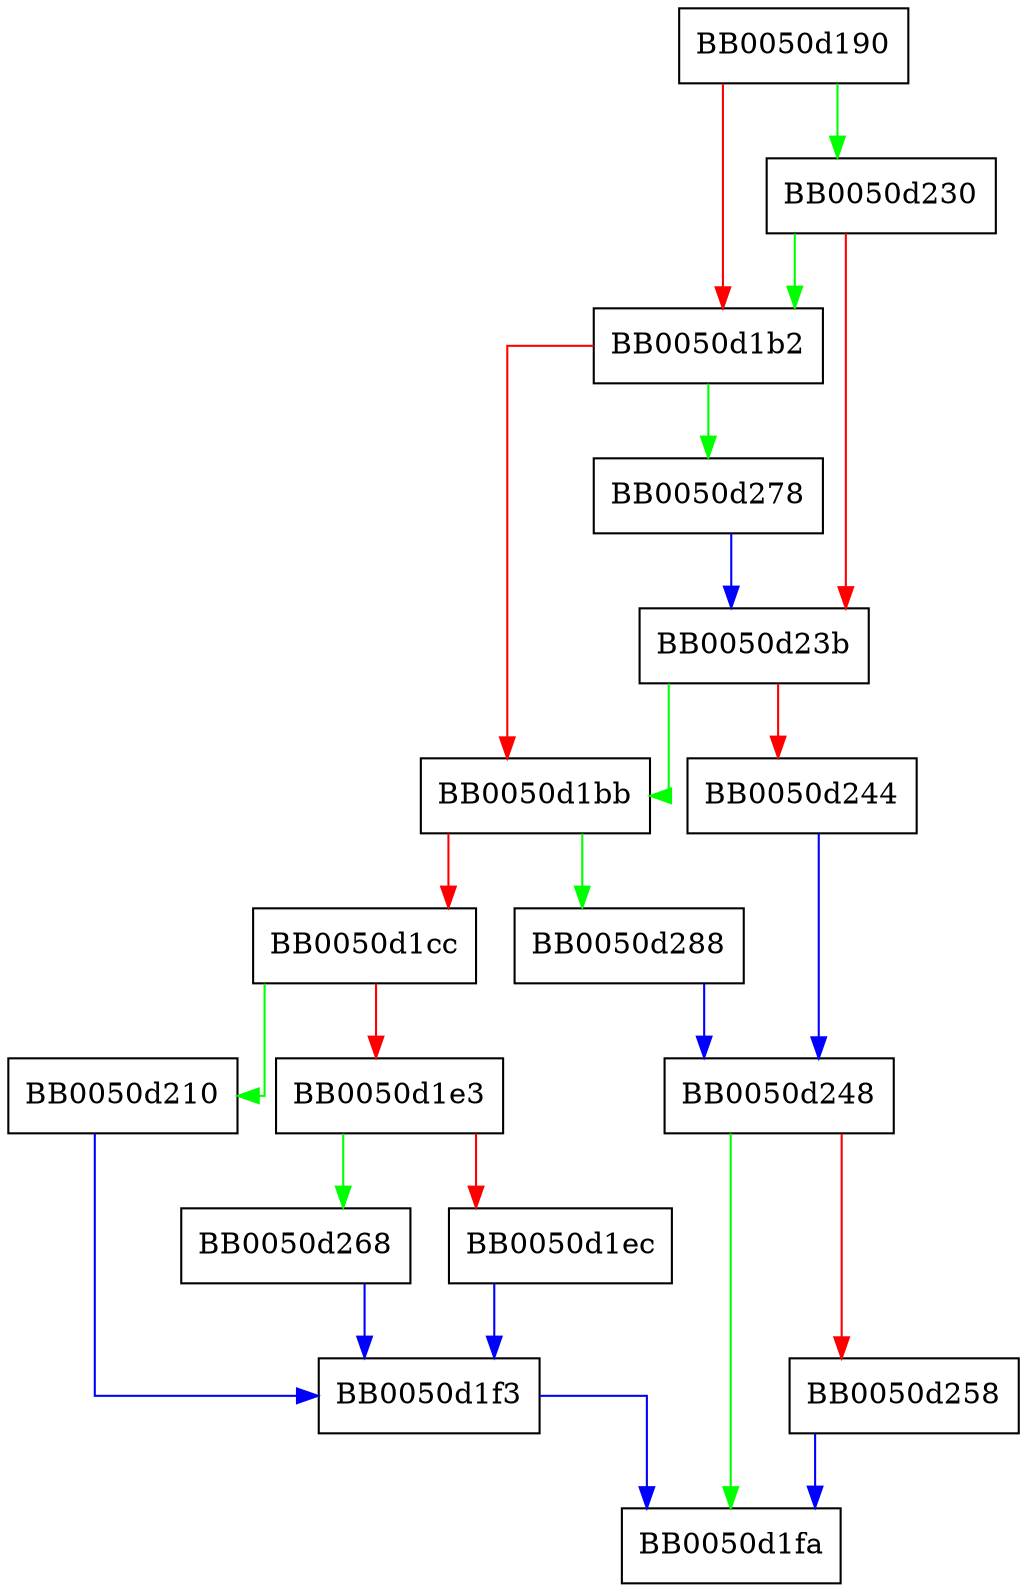 digraph ossl_ackm_on_timeout {
  node [shape="box"];
  graph [splines=ortho];
  BB0050d190 -> BB0050d230 [color="green"];
  BB0050d190 -> BB0050d1b2 [color="red"];
  BB0050d1b2 -> BB0050d278 [color="green"];
  BB0050d1b2 -> BB0050d1bb [color="red"];
  BB0050d1bb -> BB0050d288 [color="green"];
  BB0050d1bb -> BB0050d1cc [color="red"];
  BB0050d1cc -> BB0050d210 [color="green"];
  BB0050d1cc -> BB0050d1e3 [color="red"];
  BB0050d1e3 -> BB0050d268 [color="green"];
  BB0050d1e3 -> BB0050d1ec [color="red"];
  BB0050d1ec -> BB0050d1f3 [color="blue"];
  BB0050d1f3 -> BB0050d1fa [color="blue"];
  BB0050d210 -> BB0050d1f3 [color="blue"];
  BB0050d230 -> BB0050d1b2 [color="green"];
  BB0050d230 -> BB0050d23b [color="red"];
  BB0050d23b -> BB0050d1bb [color="green"];
  BB0050d23b -> BB0050d244 [color="red"];
  BB0050d244 -> BB0050d248 [color="blue"];
  BB0050d248 -> BB0050d1fa [color="green"];
  BB0050d248 -> BB0050d258 [color="red"];
  BB0050d258 -> BB0050d1fa [color="blue"];
  BB0050d268 -> BB0050d1f3 [color="blue"];
  BB0050d278 -> BB0050d23b [color="blue"];
  BB0050d288 -> BB0050d248 [color="blue"];
}